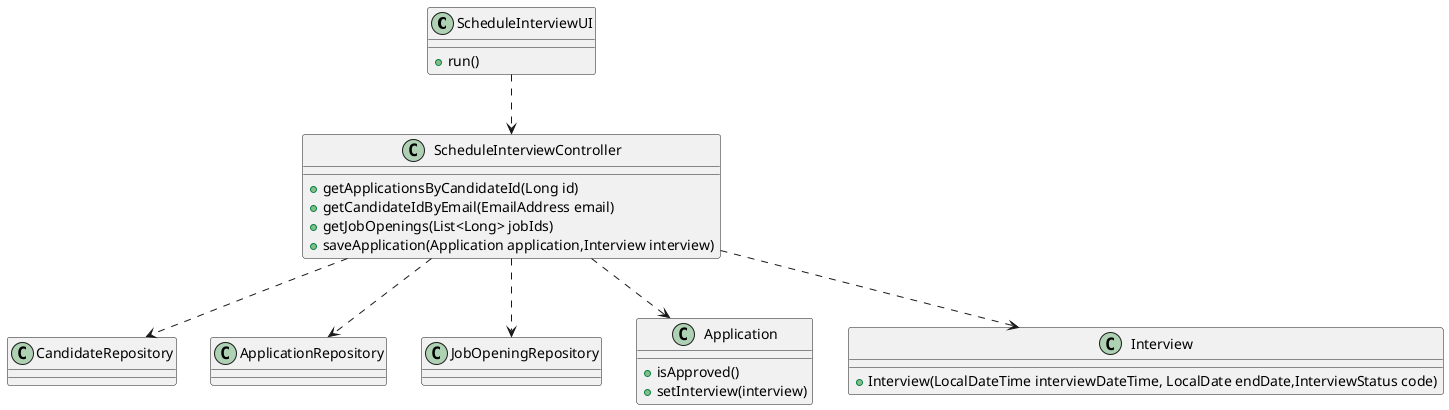 @startuml

class ScheduleInterviewUI {
    + run()
}

class ScheduleInterviewController {
    +getApplicationsByCandidateId(Long id)
    +getCandidateIdByEmail(EmailAddress email)
    +getJobOpenings(List<Long> jobIds)
    +saveApplication(Application application,Interview interview)
}


class CandidateRepository {

}

class ApplicationRepository {

}

class JobOpeningRepository{

}

class Application{
+isApproved()
+setInterview(interview)
}

class Interview{
+Interview(LocalDateTime interviewDateTime, LocalDate endDate,InterviewStatus code)
}

ScheduleInterviewUI ..> ScheduleInterviewController
ScheduleInterviewController ..> ApplicationRepository
ScheduleInterviewController ..> CandidateRepository
ScheduleInterviewController ..> JobOpeningRepository
ScheduleInterviewController ..> Application
ScheduleInterviewController ..> Interview


@enduml